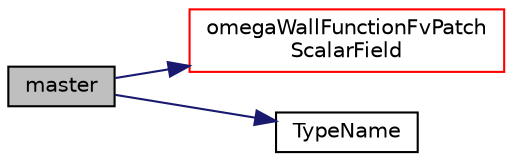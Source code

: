 digraph "master"
{
  bgcolor="transparent";
  edge [fontname="Helvetica",fontsize="10",labelfontname="Helvetica",labelfontsize="10"];
  node [fontname="Helvetica",fontsize="10",shape=record];
  rankdir="LR";
  Node1 [label="master",height=0.2,width=0.4,color="black", fillcolor="grey75", style="filled", fontcolor="black"];
  Node1 -> Node2 [color="midnightblue",fontsize="10",style="solid",fontname="Helvetica"];
  Node2 [label="omegaWallFunctionFvPatch\lScalarField",height=0.2,width=0.4,color="red",URL="$a01753.html#a26075cd96383142b2b7e83a130df61b0",tooltip="Construct from patch and internal field. "];
  Node1 -> Node3 [color="midnightblue",fontsize="10",style="solid",fontname="Helvetica"];
  Node3 [label="TypeName",height=0.2,width=0.4,color="black",URL="$a01753.html#a3a2f5578a86f44e6f506eccfdeda528a",tooltip="Runtime type information. "];
}

